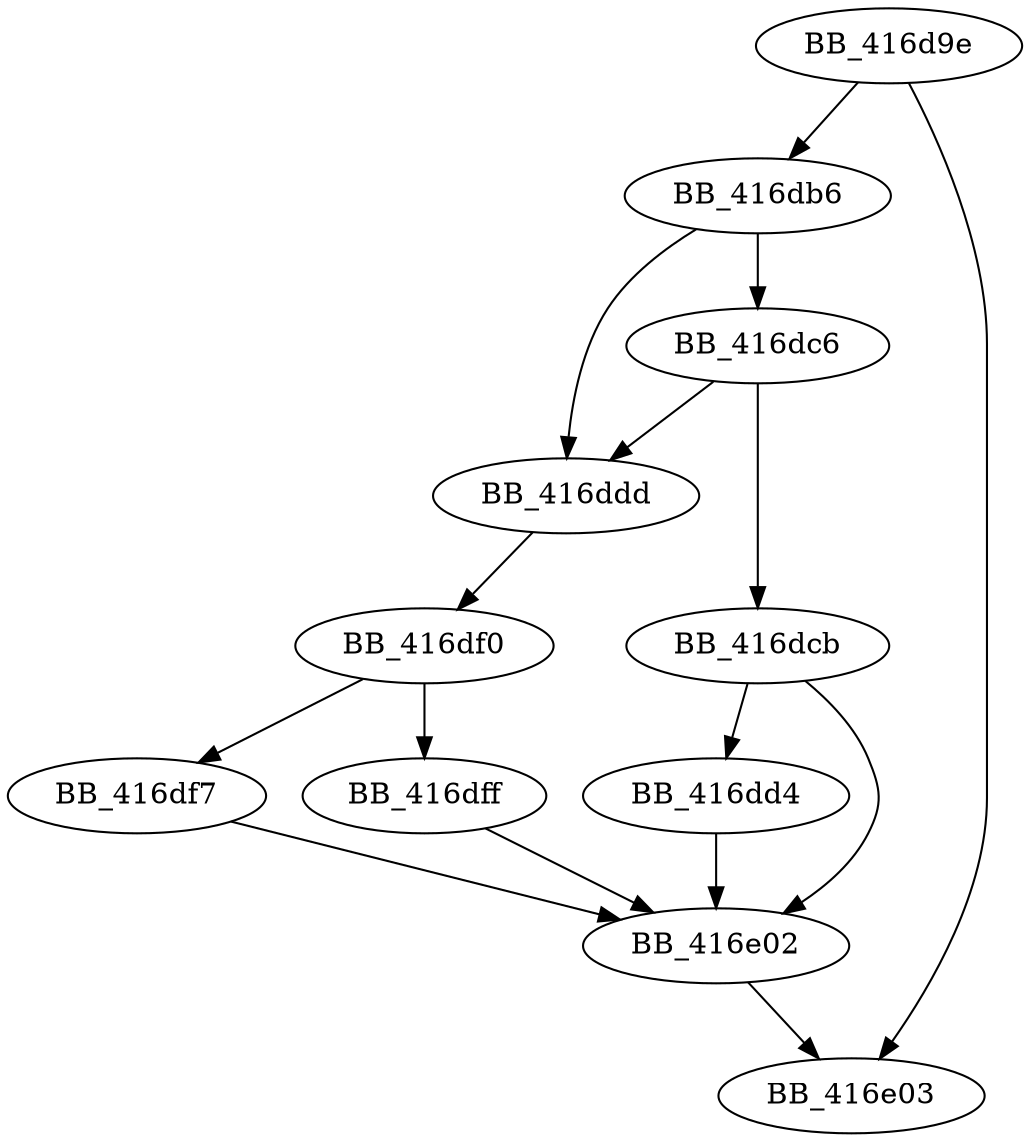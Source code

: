 DiGraph __Towlower{
BB_416d9e->BB_416db6
BB_416d9e->BB_416e03
BB_416db6->BB_416dc6
BB_416db6->BB_416ddd
BB_416dc6->BB_416dcb
BB_416dc6->BB_416ddd
BB_416dcb->BB_416dd4
BB_416dcb->BB_416e02
BB_416dd4->BB_416e02
BB_416ddd->BB_416df0
BB_416df0->BB_416df7
BB_416df0->BB_416dff
BB_416df7->BB_416e02
BB_416dff->BB_416e02
BB_416e02->BB_416e03
}

